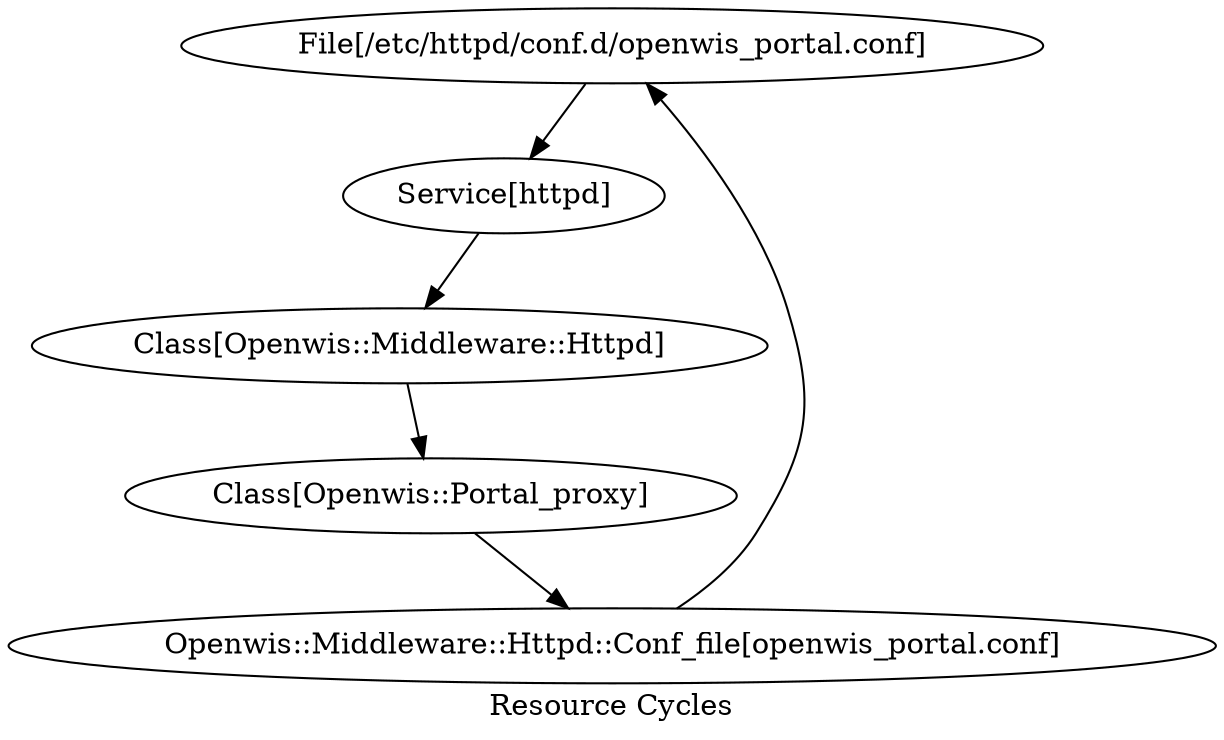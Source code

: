 digraph Resource_Cycles {
  label = "Resource Cycles"
"File[/etc/httpd/conf.d/openwis_portal.conf]" -> "Service[httpd]" -> "Class[Openwis::Middleware::Httpd]" -> "Class[Openwis::Portal_proxy]" -> "Openwis::Middleware::Httpd::Conf_file[openwis_portal.conf]" -> "File[/etc/httpd/conf.d/openwis_portal.conf]"
}
